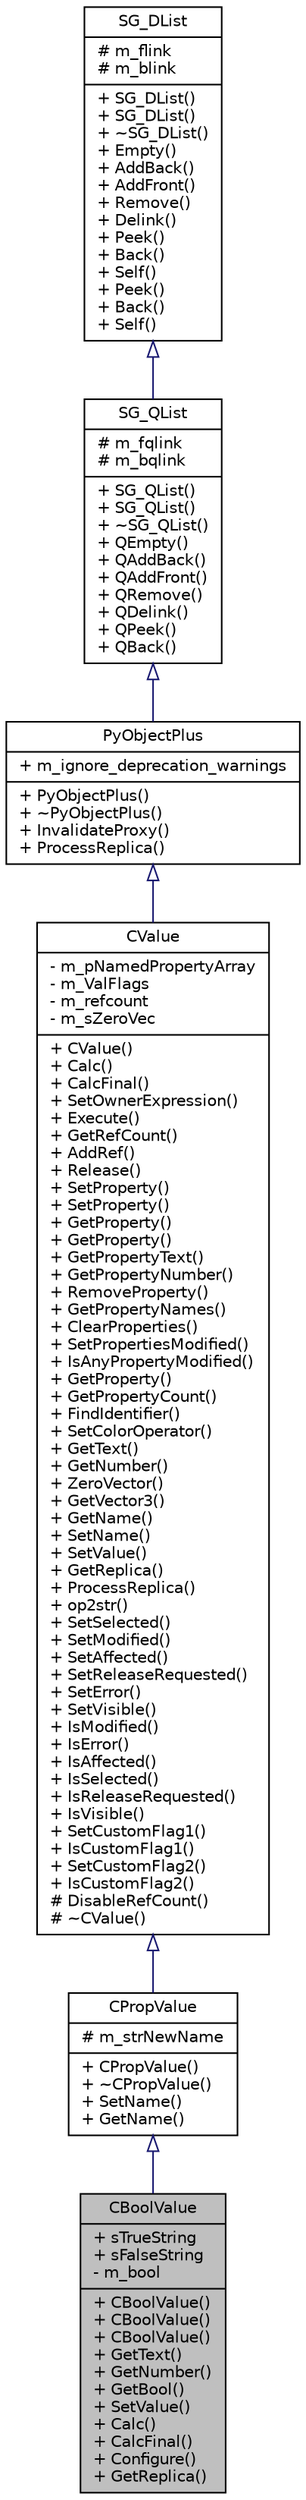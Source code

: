 digraph G
{
  edge [fontname="Helvetica",fontsize="10",labelfontname="Helvetica",labelfontsize="10"];
  node [fontname="Helvetica",fontsize="10",shape=record];
  Node1 [label="{CBoolValue\n|+ sTrueString\l+ sFalseString\l- m_bool\l|+ CBoolValue()\l+ CBoolValue()\l+ CBoolValue()\l+ GetText()\l+ GetNumber()\l+ GetBool()\l+ SetValue()\l+ Calc()\l+ CalcFinal()\l+ Configure()\l+ GetReplica()\l}",height=0.2,width=0.4,color="black", fillcolor="grey75", style="filled" fontcolor="black"];
  Node2 -> Node1 [dir=back,color="midnightblue",fontsize="10",style="solid",arrowtail="empty",fontname="Helvetica"];
  Node2 [label="{CPropValue\n|# m_strNewName\l|+ CPropValue()\l+ ~CPropValue()\l+ SetName()\l+ GetName()\l}",height=0.2,width=0.4,color="black", fillcolor="white", style="filled",URL="$d6/dd4/classCPropValue.html"];
  Node3 -> Node2 [dir=back,color="midnightblue",fontsize="10",style="solid",arrowtail="empty",fontname="Helvetica"];
  Node3 [label="{CValue\n|- m_pNamedPropertyArray\l- m_ValFlags\l- m_refcount\l- m_sZeroVec\l|+ CValue()\l+ Calc()\l+ CalcFinal()\l+ SetOwnerExpression()\l+ Execute()\l+ GetRefCount()\l+ AddRef()\l+ Release()\l+ SetProperty()\l+ SetProperty()\l+ GetProperty()\l+ GetProperty()\l+ GetPropertyText()\l+ GetPropertyNumber()\l+ RemoveProperty()\l+ GetPropertyNames()\l+ ClearProperties()\l+ SetPropertiesModified()\l+ IsAnyPropertyModified()\l+ GetProperty()\l+ GetPropertyCount()\l+ FindIdentifier()\l+ SetColorOperator()\l+ GetText()\l+ GetNumber()\l+ ZeroVector()\l+ GetVector3()\l+ GetName()\l+ SetName()\l+ SetValue()\l+ GetReplica()\l+ ProcessReplica()\l+ op2str()\l+ SetSelected()\l+ SetModified()\l+ SetAffected()\l+ SetReleaseRequested()\l+ SetError()\l+ SetVisible()\l+ IsModified()\l+ IsError()\l+ IsAffected()\l+ IsSelected()\l+ IsReleaseRequested()\l+ IsVisible()\l+ SetCustomFlag1()\l+ IsCustomFlag1()\l+ SetCustomFlag2()\l+ IsCustomFlag2()\l# DisableRefCount()\l# ~CValue()\l}",height=0.2,width=0.4,color="black", fillcolor="white", style="filled",URL="$d7/d9c/classCValue.html"];
  Node4 -> Node3 [dir=back,color="midnightblue",fontsize="10",style="solid",arrowtail="empty",fontname="Helvetica"];
  Node4 [label="{PyObjectPlus\n|+ m_ignore_deprecation_warnings\l|+ PyObjectPlus()\l+ ~PyObjectPlus()\l+ InvalidateProxy()\l+ ProcessReplica()\l}",height=0.2,width=0.4,color="black", fillcolor="white", style="filled",URL="$d0/dbc/classPyObjectPlus.html"];
  Node5 -> Node4 [dir=back,color="midnightblue",fontsize="10",style="solid",arrowtail="empty",fontname="Helvetica"];
  Node5 [label="{SG_QList\n|# m_fqlink\l# m_bqlink\l|+ SG_QList()\l+ SG_QList()\l+ ~SG_QList()\l+ QEmpty()\l+ QAddBack()\l+ QAddFront()\l+ QRemove()\l+ QDelink()\l+ QPeek()\l+ QBack()\l}",height=0.2,width=0.4,color="black", fillcolor="white", style="filled",URL="$d6/d05/classSG__QList.html"];
  Node6 -> Node5 [dir=back,color="midnightblue",fontsize="10",style="solid",arrowtail="empty",fontname="Helvetica"];
  Node6 [label="{SG_DList\n|# m_flink\l# m_blink\l|+ SG_DList()\l+ SG_DList()\l+ ~SG_DList()\l+ Empty()\l+ AddBack()\l+ AddFront()\l+ Remove()\l+ Delink()\l+ Peek()\l+ Back()\l+ Self()\l+ Peek()\l+ Back()\l+ Self()\l}",height=0.2,width=0.4,color="black", fillcolor="white", style="filled",URL="$db/d57/classSG__DList.html"];
}
